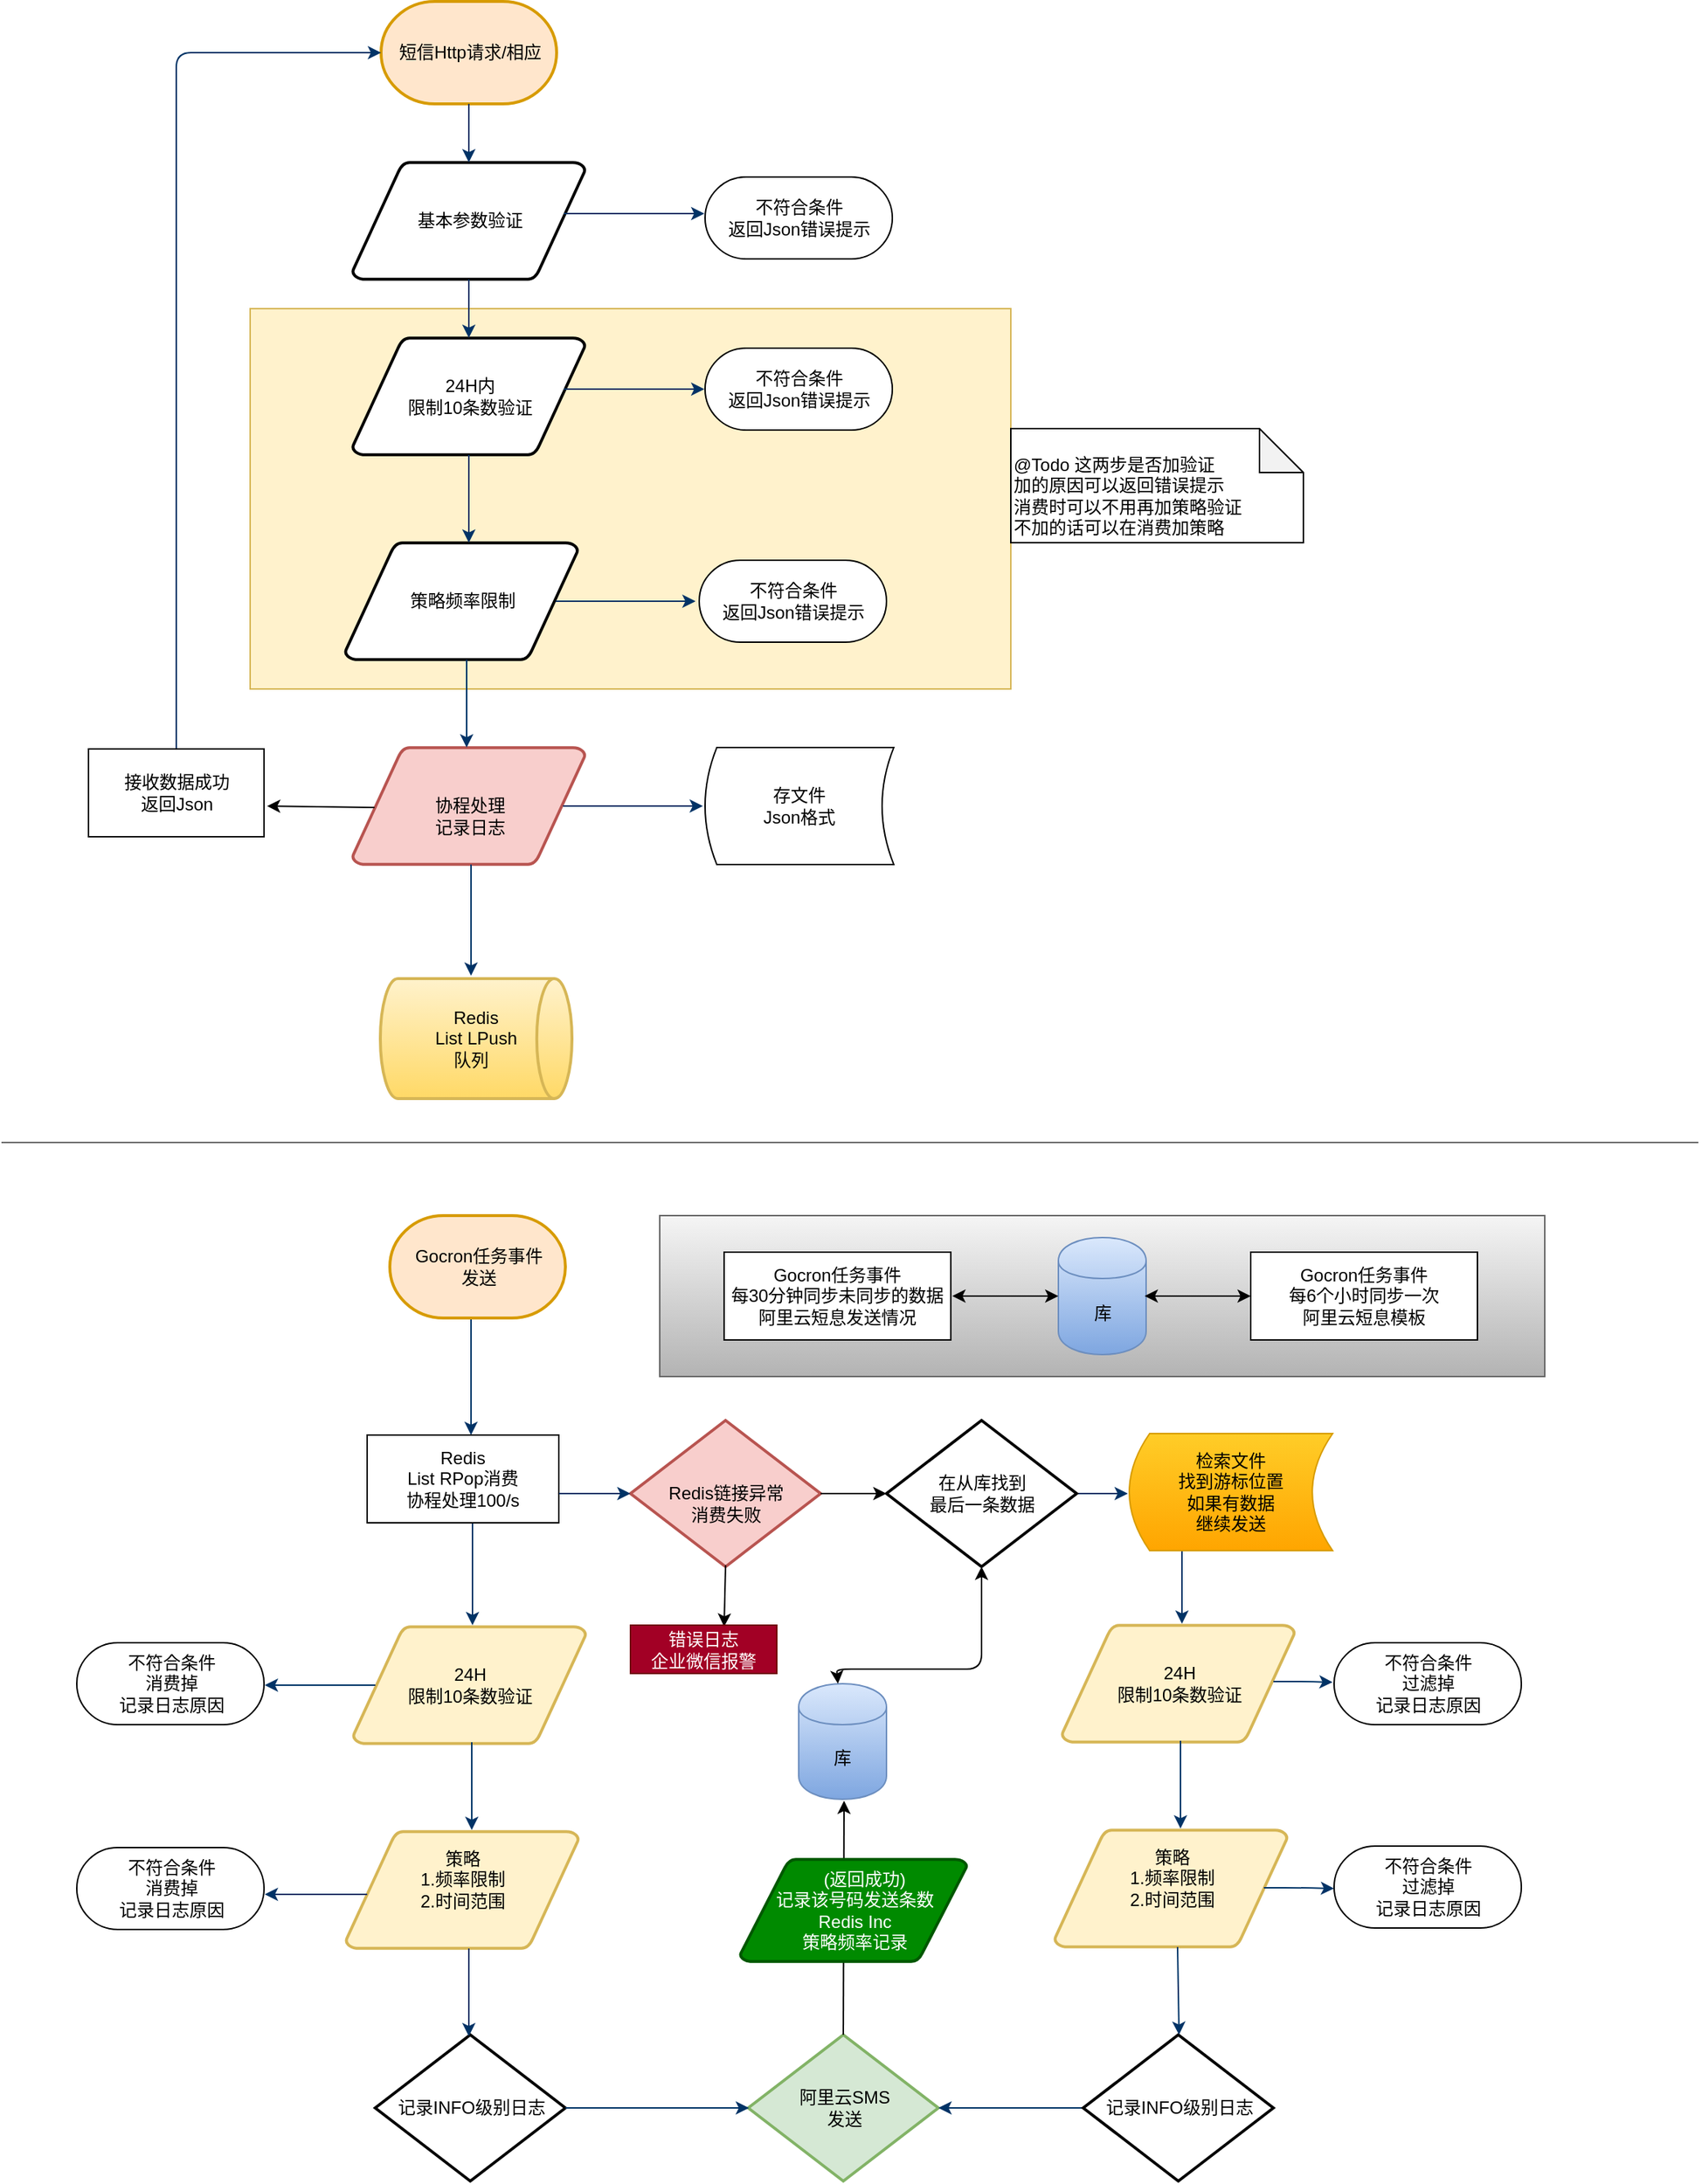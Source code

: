 <mxfile version="12.2.4" type="github" pages="1">
  <diagram id="6a731a19-8d31-9384-78a2-239565b7b9f0" name="Page-1">
    <mxGraphModel dx="1024" dy="539" grid="1" gridSize="10" guides="1" tooltips="1" connect="1" arrows="0" fold="1" page="1" pageScale="1" pageWidth="1169" pageHeight="827" background="#ffffff" math="0" shadow="0">
      <root>
        <mxCell id="0"/>
        <mxCell id="1" parent="0"/>
        <mxCell id="NsZce1ZorsWD20Aph8DO-130" value="" style="rounded=0;whiteSpace=wrap;html=1;gradientColor=#b3b3b3;fillColor=#f5f5f5;strokeColor=#666666;" vertex="1" parent="1">
          <mxGeometry x="450" y="880" width="605" height="110" as="geometry"/>
        </mxCell>
        <mxCell id="NsZce1ZorsWD20Aph8DO-59" value="" style="rounded=0;whiteSpace=wrap;html=1;fillColor=#fff2cc;strokeColor=#d6b656;" vertex="1" parent="1">
          <mxGeometry x="170" y="260" width="520" height="260" as="geometry"/>
        </mxCell>
        <mxCell id="2" value="短信Http请求/相应" style="shape=mxgraph.flowchart.terminator;strokeWidth=2;gradientDirection=north;fontStyle=0;html=1;fillColor=#ffe6cc;strokeColor=#d79b00;" parent="1" vertex="1">
          <mxGeometry x="259.5" y="50" width="120" height="70" as="geometry"/>
        </mxCell>
        <mxCell id="3" value="基本参数验证" style="shape=mxgraph.flowchart.data;strokeWidth=2;gradientColor=none;gradientDirection=north;fontStyle=0;html=1;" parent="1" vertex="1">
          <mxGeometry x="240" y="160" width="159" height="80" as="geometry"/>
        </mxCell>
        <mxCell id="4" value="策略频率限制" style="shape=mxgraph.flowchart.data;strokeWidth=2;gradientColor=none;gradientDirection=north;fontStyle=0;html=1;" parent="1" vertex="1">
          <mxGeometry x="235" y="420" width="159" height="80" as="geometry"/>
        </mxCell>
        <mxCell id="5" value="&lt;div&gt;24H内&lt;/div&gt;&lt;div&gt;限制10条数验证&lt;/div&gt;" style="shape=mxgraph.flowchart.data;strokeWidth=2;gradientColor=none;gradientDirection=north;fontStyle=0;html=1;" parent="1" vertex="1">
          <mxGeometry x="240" y="280" width="159" height="80" as="geometry"/>
        </mxCell>
        <mxCell id="7" style="fontStyle=1;strokeColor=#003366;strokeWidth=1;html=1;" parent="1" source="2" target="3" edge="1">
          <mxGeometry relative="1" as="geometry"/>
        </mxCell>
        <mxCell id="8" style="fontStyle=1;strokeColor=#003366;strokeWidth=1;html=1;" parent="1" source="3" target="5" edge="1">
          <mxGeometry relative="1" as="geometry"/>
        </mxCell>
        <mxCell id="9" style="entryX=0.5;entryY=0;entryPerimeter=0;fontStyle=1;strokeColor=#003366;strokeWidth=1;html=1;" parent="1" source="5" edge="1">
          <mxGeometry relative="1" as="geometry">
            <mxPoint x="319.5" y="420" as="targetPoint"/>
          </mxGeometry>
        </mxCell>
        <mxCell id="13" value="&lt;div&gt;&lt;br&gt;&lt;/div&gt;&lt;div&gt;协程处理&lt;/div&gt;记录日志" style="shape=mxgraph.flowchart.data;strokeWidth=2;gradientDirection=north;fontStyle=0;html=1;fillColor=#f8cecc;strokeColor=#b85450;" parent="1" vertex="1">
          <mxGeometry x="240" y="560" width="159" height="80" as="geometry"/>
        </mxCell>
        <mxCell id="16" value="" style="edgeStyle=elbowEdgeStyle;elbow=horizontal;exitX=0.905;exitY=0.5;exitPerimeter=0;fontStyle=1;strokeColor=#003366;strokeWidth=1;html=1;" parent="1" source="4" edge="1">
          <mxGeometry x="-5.5" y="-90" width="100" height="100" as="geometry">
            <mxPoint x="-5.5" y="10" as="sourcePoint"/>
            <mxPoint x="474.5" y="460" as="targetPoint"/>
          </mxGeometry>
        </mxCell>
        <mxCell id="17" value="" style="edgeStyle=elbowEdgeStyle;elbow=horizontal;fontStyle=1;strokeColor=#003366;strokeWidth=1;html=1;" parent="1" source="4" edge="1">
          <mxGeometry y="-10" width="100" height="100" as="geometry">
            <mxPoint y="90" as="sourcePoint"/>
            <mxPoint x="318" y="560" as="targetPoint"/>
          </mxGeometry>
        </mxCell>
        <mxCell id="19" value="" style="edgeStyle=elbowEdgeStyle;elbow=horizontal;exitX=0.905;exitY=0.5;exitPerimeter=0;fontStyle=1;strokeColor=#003366;strokeWidth=1;html=1;" parent="1" source="13" edge="1">
          <mxGeometry x="-0.5" y="-80" width="100" height="100" as="geometry">
            <mxPoint x="-0.5" y="20" as="sourcePoint"/>
            <mxPoint x="479.5" y="600" as="targetPoint"/>
          </mxGeometry>
        </mxCell>
        <mxCell id="21" value="" style="edgeStyle=elbowEdgeStyle;elbow=horizontal;entryX=0.5;entryY=0.195;entryPerimeter=0;fontStyle=1;strokeColor=#003366;strokeWidth=1;html=1;" parent="1" source="13" edge="1">
          <mxGeometry x="-0.5" y="-80" width="100" height="100" as="geometry">
            <mxPoint x="-0.5" y="20" as="sourcePoint"/>
            <mxPoint x="321" y="716" as="targetPoint"/>
          </mxGeometry>
        </mxCell>
        <mxCell id="25" value="" style="edgeStyle=elbowEdgeStyle;elbow=horizontal;exitX=0.5;exitY=0.9;exitPerimeter=0;fontStyle=1;strokeColor=#003366;strokeWidth=1;html=1;" parent="1" edge="1">
          <mxGeometry x="0.5" y="-50" width="100" height="100" as="geometry">
            <mxPoint x="321" y="951" as="sourcePoint"/>
            <mxPoint x="321" y="1030" as="targetPoint"/>
          </mxGeometry>
        </mxCell>
        <mxCell id="28" value="记录INFO级别日志" style="shape=mxgraph.flowchart.decision;strokeWidth=2;gradientColor=none;gradientDirection=north;fontStyle=0;html=1;" parent="1" vertex="1">
          <mxGeometry x="255.5" y="1440" width="130" height="100" as="geometry"/>
        </mxCell>
        <mxCell id="29" value="&lt;div&gt;阿里云SMS&lt;br&gt;&lt;/div&gt;&lt;div&gt;发送&lt;/div&gt;" style="shape=mxgraph.flowchart.decision;strokeWidth=2;gradientDirection=north;fontStyle=0;html=1;fillColor=#d5e8d4;strokeColor=#82b366;" parent="1" vertex="1">
          <mxGeometry x="510.5" y="1440" width="130" height="100" as="geometry"/>
        </mxCell>
        <mxCell id="30" value="" style="edgeStyle=elbowEdgeStyle;elbow=horizontal;fontStyle=1;strokeColor=#003366;strokeWidth=1;html=1;" parent="1" edge="1">
          <mxGeometry x="0.5" y="-90" width="100" height="100" as="geometry">
            <mxPoint x="322" y="1090" as="sourcePoint"/>
            <mxPoint x="322" y="1160" as="targetPoint"/>
          </mxGeometry>
        </mxCell>
        <mxCell id="31" value="" style="edgeStyle=elbowEdgeStyle;elbow=horizontal;exitX=1;exitY=0.5;exitPerimeter=0;entryX=0;entryY=0.5;entryPerimeter=0;fontStyle=1;strokeColor=#003366;strokeWidth=1;html=1;" parent="1" source="28" edge="1">
          <mxGeometry x="0.5" y="230" width="100" height="100" as="geometry">
            <mxPoint x="0.5" y="330" as="sourcePoint"/>
            <mxPoint x="511" y="1490" as="targetPoint"/>
          </mxGeometry>
        </mxCell>
        <mxCell id="33" value="" style="edgeStyle=elbowEdgeStyle;elbow=vertical;fontStyle=1;strokeColor=#003366;strokeWidth=1;html=1;entryX=1;entryY=0.5;entryDx=0;entryDy=0;entryPerimeter=0;exitX=0;exitY=0.5;exitDx=0;exitDy=0;exitPerimeter=0;" parent="1" source="NsZce1ZorsWD20Aph8DO-85" target="29" edge="1">
          <mxGeometry x="0.5" y="230" width="100" height="100" as="geometry">
            <mxPoint x="750" y="1600" as="sourcePoint"/>
            <mxPoint x="800" y="1500" as="targetPoint"/>
            <Array as="points">
              <mxPoint x="810" y="1490"/>
            </Array>
          </mxGeometry>
        </mxCell>
        <mxCell id="54" value="" style="edgeStyle=elbowEdgeStyle;elbow=horizontal;entryX=0;entryY=0.5;entryPerimeter=0;fontStyle=1;strokeColor=#003366;strokeWidth=1;html=1;entryDx=0;entryDy=0;" parent="1" target="2" edge="1">
          <mxGeometry x="-0.5" y="30" width="100" height="100" as="geometry">
            <mxPoint x="119.5" y="600" as="sourcePoint"/>
            <mxPoint x="99.5" y="30" as="targetPoint"/>
            <Array as="points">
              <mxPoint x="119.5" y="110"/>
              <mxPoint x="119.5" y="1000"/>
            </Array>
          </mxGeometry>
        </mxCell>
        <mxCell id="NsZce1ZorsWD20Aph8DO-56" value="" style="edgeStyle=elbowEdgeStyle;elbow=horizontal;exitX=0.905;exitY=0.5;exitPerimeter=0;fontStyle=1;strokeColor=#003366;strokeWidth=1;html=1;" edge="1" parent="1">
          <mxGeometry x="0.5" y="-235" width="100" height="100" as="geometry">
            <mxPoint x="384.5" y="315" as="sourcePoint"/>
            <mxPoint x="480.5" y="315" as="targetPoint"/>
          </mxGeometry>
        </mxCell>
        <mxCell id="NsZce1ZorsWD20Aph8DO-58" value="" style="edgeStyle=elbowEdgeStyle;elbow=horizontal;exitX=0.905;exitY=0.5;exitPerimeter=0;fontStyle=1;strokeColor=#003366;strokeWidth=1;html=1;" edge="1" parent="1">
          <mxGeometry x="0.5" y="-355" width="100" height="100" as="geometry">
            <mxPoint x="384.5" y="195" as="sourcePoint"/>
            <mxPoint x="480.5" y="195" as="targetPoint"/>
          </mxGeometry>
        </mxCell>
        <mxCell id="NsZce1ZorsWD20Aph8DO-60" value="&lt;div align=&quot;left&quot;&gt;&lt;br&gt;&lt;/div&gt;&lt;div align=&quot;left&quot;&gt;@Todo 这两步是否加验证&lt;/div&gt;&lt;div align=&quot;left&quot;&gt;加的原因可以返回错误提示&lt;/div&gt;&lt;div align=&quot;left&quot;&gt;消费时可以不用再加策略验证&lt;/div&gt;&lt;div align=&quot;left&quot;&gt;不加的话可以在消费加策略&lt;br&gt;&lt;/div&gt;" style="shape=note;whiteSpace=wrap;html=1;backgroundOutline=1;darkOpacity=0.05;align=left;" vertex="1" parent="1">
          <mxGeometry x="690" y="342" width="200" height="78" as="geometry"/>
        </mxCell>
        <mxCell id="NsZce1ZorsWD20Aph8DO-61" value="&lt;div&gt;存文件&lt;/div&gt;&lt;div&gt;Json格式&lt;br&gt;&lt;/div&gt;" style="shape=dataStorage;whiteSpace=wrap;html=1;size=0.062;" vertex="1" parent="1">
          <mxGeometry x="481" y="560" width="129" height="80" as="geometry"/>
        </mxCell>
        <mxCell id="NsZce1ZorsWD20Aph8DO-62" value="&lt;div&gt;策略&lt;/div&gt;&lt;div&gt;1.频率限制&lt;/div&gt;&lt;div&gt;2.时间范围&lt;br&gt;&lt;/div&gt;&lt;div&gt;&lt;br&gt;&lt;/div&gt;" style="shape=mxgraph.flowchart.data;strokeWidth=2;gradientDirection=north;fontStyle=0;html=1;fillColor=#fff2cc;strokeColor=#d6b656;" vertex="1" parent="1">
          <mxGeometry x="235.5" y="1301" width="159" height="80" as="geometry"/>
        </mxCell>
        <mxCell id="NsZce1ZorsWD20Aph8DO-63" value="&lt;div&gt;24H&lt;/div&gt;&lt;div&gt;限制10条数验证&lt;/div&gt;" style="shape=mxgraph.flowchart.data;strokeWidth=2;gradientDirection=north;fontStyle=0;html=1;fillColor=#fff2cc;strokeColor=#d6b656;" vertex="1" parent="1">
          <mxGeometry x="240.5" y="1161" width="159" height="80" as="geometry"/>
        </mxCell>
        <mxCell id="NsZce1ZorsWD20Aph8DO-65" value="" style="edgeStyle=elbowEdgeStyle;elbow=horizontal;fontStyle=1;strokeColor=#003366;strokeWidth=1;html=1;" edge="1" parent="1">
          <mxGeometry x="-64.5" y="795" width="100" height="100" as="geometry">
            <mxPoint x="250" y="1344" as="sourcePoint"/>
            <mxPoint x="180" y="1344" as="targetPoint"/>
          </mxGeometry>
        </mxCell>
        <mxCell id="NsZce1ZorsWD20Aph8DO-67" value="" style="edgeStyle=elbowEdgeStyle;elbow=horizontal;fontStyle=1;strokeColor=#003366;strokeWidth=1;html=1;exitX=0.095;exitY=0.5;exitDx=0;exitDy=0;exitPerimeter=0;" edge="1" parent="1" source="NsZce1ZorsWD20Aph8DO-63">
          <mxGeometry x="-58.5" y="650" width="100" height="100" as="geometry">
            <mxPoint x="380" y="1200" as="sourcePoint"/>
            <mxPoint x="180" y="1201" as="targetPoint"/>
          </mxGeometry>
        </mxCell>
        <mxCell id="NsZce1ZorsWD20Aph8DO-68" style="entryX=0.5;entryY=0;entryPerimeter=0;fontStyle=1;strokeColor=#003366;strokeWidth=1;html=1;" edge="1" parent="1">
          <mxGeometry relative="1" as="geometry">
            <mxPoint x="321.5" y="1240" as="sourcePoint"/>
            <mxPoint x="321.5" y="1300" as="targetPoint"/>
          </mxGeometry>
        </mxCell>
        <mxCell id="NsZce1ZorsWD20Aph8DO-69" style="entryX=0.5;entryY=0;entryPerimeter=0;fontStyle=1;strokeColor=#003366;strokeWidth=1;html=1;" edge="1" parent="1">
          <mxGeometry relative="1" as="geometry">
            <mxPoint x="319.5" y="1381" as="sourcePoint"/>
            <mxPoint x="319.5" y="1441" as="targetPoint"/>
          </mxGeometry>
        </mxCell>
        <mxCell id="NsZce1ZorsWD20Aph8DO-70" value="库" style="shape=cylinder;whiteSpace=wrap;html=1;boundedLbl=1;backgroundOutline=1;fillColor=#dae8fc;strokeColor=#6c8ebf;gradientColor=#7ea6e0;" vertex="1" parent="1">
          <mxGeometry x="545" y="1200" width="60" height="79" as="geometry"/>
        </mxCell>
        <mxCell id="NsZce1ZorsWD20Aph8DO-74" value="" style="edgeStyle=elbowEdgeStyle;elbow=horizontal;exitX=1;exitY=0.5;exitPerimeter=0;entryX=0;entryY=0.5;entryPerimeter=0;fontStyle=1;strokeColor=#003366;strokeWidth=1;html=1;" edge="1" parent="1" source="NsZce1ZorsWD20Aph8DO-73">
          <mxGeometry x="-4.5" y="-190" width="100" height="100" as="geometry">
            <mxPoint x="381" y="1070" as="sourcePoint"/>
            <mxPoint x="506" y="1070" as="targetPoint"/>
          </mxGeometry>
        </mxCell>
        <mxCell id="NsZce1ZorsWD20Aph8DO-76" value="" style="edgeStyle=elbowEdgeStyle;elbow=vertical;exitX=1;exitY=0.5;exitPerimeter=0;fontStyle=1;strokeColor=#003366;strokeWidth=1;html=1;" edge="1" parent="1" source="NsZce1ZorsWD20Aph8DO-110">
          <mxGeometry x="-4.5" y="-190" width="100" height="100" as="geometry">
            <mxPoint x="636" y="1070" as="sourcePoint"/>
            <mxPoint x="770" y="1070" as="targetPoint"/>
            <Array as="points">
              <mxPoint x="735.5" y="1070"/>
            </Array>
          </mxGeometry>
        </mxCell>
        <mxCell id="NsZce1ZorsWD20Aph8DO-79" value="&lt;div&gt;接收数据成功&lt;/div&gt;&lt;div&gt;返回Json&lt;br&gt;&lt;/div&gt;" style="rounded=0;whiteSpace=wrap;html=1;" vertex="1" parent="1">
          <mxGeometry x="59.5" y="561" width="120" height="60" as="geometry"/>
        </mxCell>
        <mxCell id="NsZce1ZorsWD20Aph8DO-80" value="" style="endArrow=classic;html=1;entryX=1.017;entryY=0.65;entryDx=0;entryDy=0;entryPerimeter=0;" edge="1" parent="1" target="NsZce1ZorsWD20Aph8DO-79">
          <mxGeometry width="50" height="50" relative="1" as="geometry">
            <mxPoint x="255" y="601" as="sourcePoint"/>
            <mxPoint x="305" y="551" as="targetPoint"/>
          </mxGeometry>
        </mxCell>
        <mxCell id="NsZce1ZorsWD20Aph8DO-85" value="记录INFO级别日志" style="shape=mxgraph.flowchart.decision;strokeWidth=2;gradientColor=none;gradientDirection=north;fontStyle=0;html=1;" vertex="1" parent="1">
          <mxGeometry x="739.5" y="1440" width="130" height="100" as="geometry"/>
        </mxCell>
        <mxCell id="NsZce1ZorsWD20Aph8DO-86" value="" style="edgeStyle=elbowEdgeStyle;elbow=horizontal;fontStyle=1;strokeColor=#003366;strokeWidth=1;html=1;" edge="1" parent="1">
          <mxGeometry x="485" y="-91" width="100" height="100" as="geometry">
            <mxPoint x="807" y="1100" as="sourcePoint"/>
            <mxPoint x="807" y="1159" as="targetPoint"/>
          </mxGeometry>
        </mxCell>
        <mxCell id="NsZce1ZorsWD20Aph8DO-87" value="&lt;div&gt;策略&lt;/div&gt;&lt;div&gt;1.频率限制&lt;/div&gt;&lt;div&gt;2.时间范围&lt;br&gt;&lt;/div&gt;&lt;div&gt;&lt;br&gt;&lt;/div&gt;" style="shape=mxgraph.flowchart.data;strokeWidth=2;gradientDirection=north;fontStyle=0;html=1;fillColor=#fff2cc;strokeColor=#d6b656;" vertex="1" parent="1">
          <mxGeometry x="720" y="1300" width="159" height="80" as="geometry"/>
        </mxCell>
        <mxCell id="NsZce1ZorsWD20Aph8DO-88" value="&lt;div&gt;24H&lt;/div&gt;&lt;div&gt;限制10条数验证&lt;/div&gt;" style="shape=mxgraph.flowchart.data;strokeWidth=2;gradientDirection=north;fontStyle=0;html=1;fillColor=#fff2cc;strokeColor=#d6b656;" vertex="1" parent="1">
          <mxGeometry x="725" y="1160" width="159" height="80" as="geometry"/>
        </mxCell>
        <mxCell id="NsZce1ZorsWD20Aph8DO-90" value="" style="edgeStyle=elbowEdgeStyle;elbow=horizontal;exitX=0.905;exitY=0.5;exitPerimeter=0;fontStyle=1;strokeColor=#003366;strokeWidth=1;html=1;" edge="1" parent="1">
          <mxGeometry x="478.5" y="789.5" width="100" height="100" as="geometry">
            <mxPoint x="863" y="1339.5" as="sourcePoint"/>
            <mxPoint x="911" y="1340" as="targetPoint"/>
          </mxGeometry>
        </mxCell>
        <mxCell id="NsZce1ZorsWD20Aph8DO-92" value="" style="edgeStyle=elbowEdgeStyle;elbow=horizontal;exitX=0.905;exitY=0.5;exitPerimeter=0;fontStyle=1;strokeColor=#003366;strokeWidth=1;html=1;" edge="1" parent="1">
          <mxGeometry x="485.5" y="648.5" width="100" height="100" as="geometry">
            <mxPoint x="869.5" y="1198.5" as="sourcePoint"/>
            <mxPoint x="910" y="1199" as="targetPoint"/>
          </mxGeometry>
        </mxCell>
        <mxCell id="NsZce1ZorsWD20Aph8DO-93" style="entryX=0.5;entryY=0;entryPerimeter=0;fontStyle=1;strokeColor=#003366;strokeWidth=1;html=1;" edge="1" parent="1">
          <mxGeometry relative="1" as="geometry">
            <mxPoint x="806" y="1239" as="sourcePoint"/>
            <mxPoint x="806" y="1299" as="targetPoint"/>
          </mxGeometry>
        </mxCell>
        <mxCell id="NsZce1ZorsWD20Aph8DO-94" style="fontStyle=1;strokeColor=#003366;strokeWidth=1;html=1;" edge="1" parent="1">
          <mxGeometry relative="1" as="geometry">
            <mxPoint x="804" y="1380" as="sourcePoint"/>
            <mxPoint x="805" y="1440" as="targetPoint"/>
          </mxGeometry>
        </mxCell>
        <mxCell id="NsZce1ZorsWD20Aph8DO-97" value="" style="endArrow=classic;html=1;exitX=0.5;exitY=0;exitDx=0;exitDy=0;exitPerimeter=0;" edge="1" parent="1" source="29">
          <mxGeometry width="50" height="50" relative="1" as="geometry">
            <mxPoint x="575.5" y="1540" as="sourcePoint"/>
            <mxPoint x="576" y="1280" as="targetPoint"/>
          </mxGeometry>
        </mxCell>
        <mxCell id="NsZce1ZorsWD20Aph8DO-98" value="&lt;div&gt;&amp;nbsp;&amp;nbsp;&amp;nbsp; (返回成功)&lt;/div&gt;&lt;div&gt;记录该号码发送条数&lt;/div&gt;&lt;div&gt;Redis Inc&lt;/div&gt;&lt;div&gt;策略频率记录&lt;br&gt;&lt;/div&gt;" style="shape=mxgraph.flowchart.data;strokeWidth=2;gradientDirection=north;fontStyle=0;html=1;fillColor=#008a00;strokeColor=#005700;fontColor=#ffffff;" vertex="1" parent="1">
          <mxGeometry x="505" y="1320" width="155" height="70" as="geometry"/>
        </mxCell>
        <mxCell id="NsZce1ZorsWD20Aph8DO-99" value="&lt;div&gt;&lt;br&gt;&lt;/div&gt;&lt;div&gt;&lt;br&gt;&lt;/div&gt;&lt;div&gt;Redis&lt;/div&gt;&lt;div&gt;List RPop消费&lt;br&gt;&lt;/div&gt;&lt;div&gt;&lt;div&gt;协程处理100/s&lt;/div&gt;&lt;div&gt;&lt;br&gt;&lt;br&gt;&lt;/div&gt;&lt;/div&gt;" style="rounded=0;whiteSpace=wrap;html=1;" vertex="1" parent="1">
          <mxGeometry x="250" y="1030" width="131" height="60" as="geometry"/>
        </mxCell>
        <mxCell id="NsZce1ZorsWD20Aph8DO-105" value="" style="endArrow=classic;startArrow=classic;html=1;entryX=0.5;entryY=1;entryDx=0;entryDy=0;entryPerimeter=0;" edge="1" parent="1" source="NsZce1ZorsWD20Aph8DO-70" target="NsZce1ZorsWD20Aph8DO-110">
          <mxGeometry width="50" height="50" relative="1" as="geometry">
            <mxPoint x="571" y="1197" as="sourcePoint"/>
            <mxPoint x="621" y="1147" as="targetPoint"/>
            <Array as="points">
              <mxPoint x="571" y="1190"/>
              <mxPoint x="670" y="1190"/>
            </Array>
          </mxGeometry>
        </mxCell>
        <mxCell id="NsZce1ZorsWD20Aph8DO-109" value="&lt;div&gt;&lt;br&gt;&lt;/div&gt;&lt;div&gt;&lt;br&gt;&lt;/div&gt;&lt;div&gt;&lt;br&gt;&lt;/div&gt;&lt;div&gt;检索文件&lt;/div&gt;&lt;div&gt;找到游标位置&lt;/div&gt;&lt;div&gt;如果有数据&lt;/div&gt;&lt;div&gt;继续发送&lt;/div&gt;&lt;div&gt;&lt;br&gt;&lt;br&gt;&lt;br&gt;&lt;/div&gt;" style="shape=dataStorage;whiteSpace=wrap;html=1;gradientColor=#ffa500;fillColor=#ffcd28;strokeColor=#d79b00;" vertex="1" parent="1">
          <mxGeometry x="771" y="1029" width="139" height="80" as="geometry"/>
        </mxCell>
        <mxCell id="NsZce1ZorsWD20Aph8DO-73" value="&lt;div&gt;&lt;br&gt;&lt;/div&gt;&lt;div&gt;&lt;br&gt;&lt;/div&gt;&lt;div&gt;Redis链接异常&lt;br&gt;&lt;/div&gt;&lt;div&gt;消费失败&lt;/div&gt;&lt;div&gt;&lt;br&gt;&lt;/div&gt;" style="shape=mxgraph.flowchart.decision;strokeWidth=2;gradientDirection=north;fontStyle=0;html=1;fillColor=#f8cecc;strokeColor=#b85450;" vertex="1" parent="1">
          <mxGeometry x="430" y="1020" width="130" height="100" as="geometry"/>
        </mxCell>
        <mxCell id="NsZce1ZorsWD20Aph8DO-111" value="" style="edgeStyle=elbowEdgeStyle;elbow=horizontal;exitX=1;exitY=0.5;exitPerimeter=0;entryX=0;entryY=0.5;entryPerimeter=0;fontStyle=1;strokeColor=#003366;strokeWidth=1;html=1;" edge="1" parent="1" target="NsZce1ZorsWD20Aph8DO-73">
          <mxGeometry x="-4.5" y="-190" width="100" height="100" as="geometry">
            <mxPoint x="381" y="1070" as="sourcePoint"/>
            <mxPoint x="506" y="1070" as="targetPoint"/>
          </mxGeometry>
        </mxCell>
        <mxCell id="NsZce1ZorsWD20Aph8DO-110" value="&lt;div&gt;在从库找到&lt;/div&gt;&lt;div&gt;最后一条数据&lt;/div&gt;" style="shape=mxgraph.flowchart.decision;strokeWidth=2;gradientColor=none;gradientDirection=north;fontStyle=0;html=1;" vertex="1" parent="1">
          <mxGeometry x="605" y="1020" width="130" height="100" as="geometry"/>
        </mxCell>
        <mxCell id="NsZce1ZorsWD20Aph8DO-112" value="" style="edgeStyle=elbowEdgeStyle;elbow=vertical;exitX=1;exitY=0.5;exitPerimeter=0;fontStyle=1;strokeColor=#003366;strokeWidth=1;html=1;" edge="1" parent="1" target="NsZce1ZorsWD20Aph8DO-110">
          <mxGeometry x="-4.5" y="-190" width="100" height="100" as="geometry">
            <mxPoint x="636" y="1070" as="sourcePoint"/>
            <mxPoint x="770" y="1070" as="targetPoint"/>
            <Array as="points"/>
          </mxGeometry>
        </mxCell>
        <mxCell id="NsZce1ZorsWD20Aph8DO-113" value="" style="endArrow=classic;html=1;entryX=0;entryY=0.5;entryDx=0;entryDy=0;entryPerimeter=0;exitX=1;exitY=0.5;exitDx=0;exitDy=0;exitPerimeter=0;" edge="1" parent="1" source="NsZce1ZorsWD20Aph8DO-73" target="NsZce1ZorsWD20Aph8DO-110">
          <mxGeometry width="50" height="50" relative="1" as="geometry">
            <mxPoint x="570" y="1070" as="sourcePoint"/>
            <mxPoint x="605.5" y="1024" as="targetPoint"/>
          </mxGeometry>
        </mxCell>
        <mxCell id="NsZce1ZorsWD20Aph8DO-115" value="" style="endArrow=classic;html=1;entryX=0.64;entryY=0.03;entryDx=0;entryDy=0;entryPerimeter=0;" edge="1" parent="1" target="NsZce1ZorsWD20Aph8DO-116">
          <mxGeometry width="50" height="50" relative="1" as="geometry">
            <mxPoint x="495" y="1119" as="sourcePoint"/>
            <mxPoint x="497" y="1155" as="targetPoint"/>
          </mxGeometry>
        </mxCell>
        <mxCell id="NsZce1ZorsWD20Aph8DO-116" value="&lt;div&gt;错误日志&lt;/div&gt;&lt;div&gt;企业微信报警&lt;br&gt;&lt;/div&gt;" style="rounded=0;whiteSpace=wrap;html=1;fillColor=#a20025;strokeColor=#6F0000;fontColor=#ffffff;" vertex="1" parent="1">
          <mxGeometry x="430" y="1160" width="100" height="33" as="geometry"/>
        </mxCell>
        <mxCell id="NsZce1ZorsWD20Aph8DO-120" value="&lt;div&gt;&lt;br&gt;&lt;/div&gt;&lt;div&gt;&lt;br&gt;&lt;/div&gt;&lt;div&gt;Gocron任务事件&lt;/div&gt;&lt;div&gt;发送&lt;/div&gt;&lt;div&gt;&lt;br&gt;&lt;br&gt;&lt;/div&gt;" style="shape=mxgraph.flowchart.terminator;strokeWidth=2;gradientDirection=north;fontStyle=0;html=1;fillColor=#ffe6cc;strokeColor=#d79b00;" vertex="1" parent="1">
          <mxGeometry x="265.5" y="880" width="120" height="70" as="geometry"/>
        </mxCell>
        <mxCell id="NsZce1ZorsWD20Aph8DO-127" value="库" style="shape=cylinder;whiteSpace=wrap;html=1;boundedLbl=1;backgroundOutline=1;gradientColor=#7ea6e0;fillColor=#dae8fc;strokeColor=#6c8ebf;" vertex="1" parent="1">
          <mxGeometry x="722.5" y="895" width="60" height="80" as="geometry"/>
        </mxCell>
        <mxCell id="NsZce1ZorsWD20Aph8DO-128" value="&lt;div&gt;Gocron任务事件&lt;/div&gt;&lt;div&gt;每30分钟同步未同步的数据&lt;/div&gt;&lt;div&gt;阿里云短息发送情况&lt;br&gt;&lt;/div&gt;" style="rounded=0;whiteSpace=wrap;html=1;" vertex="1" parent="1">
          <mxGeometry x="494" y="905" width="155" height="60" as="geometry"/>
        </mxCell>
        <mxCell id="NsZce1ZorsWD20Aph8DO-129" value="&lt;div&gt;Gocron任务事件&lt;/div&gt;&lt;div&gt;每6个小时同步一次&lt;/div&gt;&lt;div&gt;阿里云短息模板&lt;br&gt;&lt;/div&gt;" style="rounded=0;whiteSpace=wrap;html=1;" vertex="1" parent="1">
          <mxGeometry x="854" y="905" width="155" height="60" as="geometry"/>
        </mxCell>
        <mxCell id="NsZce1ZorsWD20Aph8DO-133" value="" style="endArrow=classic;startArrow=classic;html=1;entryX=0;entryY=0.5;entryDx=0;entryDy=0;" edge="1" parent="1" target="NsZce1ZorsWD20Aph8DO-127">
          <mxGeometry width="50" height="50" relative="1" as="geometry">
            <mxPoint x="650" y="935" as="sourcePoint"/>
            <mxPoint x="710" y="920" as="targetPoint"/>
          </mxGeometry>
        </mxCell>
        <mxCell id="NsZce1ZorsWD20Aph8DO-134" value="" style="endArrow=classic;startArrow=classic;html=1;entryX=0;entryY=0.5;entryDx=0;entryDy=0;" edge="1" parent="1">
          <mxGeometry width="50" height="50" relative="1" as="geometry">
            <mxPoint x="781.5" y="935" as="sourcePoint"/>
            <mxPoint x="854" y="935" as="targetPoint"/>
          </mxGeometry>
        </mxCell>
        <mxCell id="NsZce1ZorsWD20Aph8DO-135" value="&lt;div&gt;Redis&lt;/div&gt;&lt;div&gt;List LPush &lt;br&gt;&lt;/div&gt;&lt;div&gt;队列&amp;nbsp;&amp;nbsp; &lt;br&gt;&lt;/div&gt;" style="strokeWidth=2;html=1;shape=mxgraph.flowchart.direct_data;whiteSpace=wrap;gradientColor=#ffd966;fillColor=#fff2cc;strokeColor=#d6b656;" vertex="1" parent="1">
          <mxGeometry x="259" y="718" width="131" height="82" as="geometry"/>
        </mxCell>
        <mxCell id="NsZce1ZorsWD20Aph8DO-137" value="&lt;div&gt;不符合条件&lt;/div&gt;&lt;div&gt;返回Json错误提示&lt;br&gt;&lt;/div&gt;" style="html=1;dashed=0;whitespace=wrap;shape=mxgraph.dfd.start" vertex="1" parent="1">
          <mxGeometry x="481" y="170" width="128" height="56" as="geometry"/>
        </mxCell>
        <mxCell id="NsZce1ZorsWD20Aph8DO-139" value="&lt;div&gt;不符合条件&lt;/div&gt;&lt;div&gt;返回Json错误提示&lt;br&gt;&lt;/div&gt;" style="html=1;dashed=0;whitespace=wrap;shape=mxgraph.dfd.start" vertex="1" parent="1">
          <mxGeometry x="481" y="287" width="128" height="56" as="geometry"/>
        </mxCell>
        <mxCell id="NsZce1ZorsWD20Aph8DO-140" value="&lt;div&gt;不符合条件&lt;/div&gt;&lt;div&gt;返回Json错误提示&lt;br&gt;&lt;/div&gt;" style="html=1;dashed=0;whitespace=wrap;shape=mxgraph.dfd.start" vertex="1" parent="1">
          <mxGeometry x="477" y="432" width="128" height="56" as="geometry"/>
        </mxCell>
        <mxCell id="NsZce1ZorsWD20Aph8DO-141" value="&lt;div&gt;不符合条件&lt;/div&gt;&lt;div&gt;过滤掉&lt;/div&gt;&lt;div&gt;记录日志原因&lt;br&gt;&lt;/div&gt;" style="html=1;dashed=0;whitespace=wrap;shape=mxgraph.dfd.start" vertex="1" parent="1">
          <mxGeometry x="911" y="1172" width="128" height="56" as="geometry"/>
        </mxCell>
        <mxCell id="NsZce1ZorsWD20Aph8DO-146" value="&lt;div&gt;不符合条件&lt;/div&gt;&lt;div&gt;过滤掉&lt;/div&gt;&lt;div&gt;记录日志原因&lt;br&gt;&lt;/div&gt;" style="html=1;dashed=0;whitespace=wrap;shape=mxgraph.dfd.start" vertex="1" parent="1">
          <mxGeometry x="911" y="1311" width="128" height="56" as="geometry"/>
        </mxCell>
        <mxCell id="NsZce1ZorsWD20Aph8DO-147" value="&lt;div&gt;不符合条件&lt;/div&gt;&lt;div&gt;消费掉&lt;/div&gt;&lt;div&gt;记录日志原因&lt;/div&gt;" style="html=1;dashed=0;whitespace=wrap;shape=mxgraph.dfd.start" vertex="1" parent="1">
          <mxGeometry x="51.5" y="1312" width="128" height="56" as="geometry"/>
        </mxCell>
        <mxCell id="NsZce1ZorsWD20Aph8DO-148" value="&lt;div&gt;不符合条件&lt;/div&gt;&lt;div&gt;消费掉&lt;/div&gt;&lt;div&gt;记录日志原因&lt;/div&gt;" style="html=1;dashed=0;whitespace=wrap;shape=mxgraph.dfd.start" vertex="1" parent="1">
          <mxGeometry x="51.5" y="1172" width="128" height="56" as="geometry"/>
        </mxCell>
        <mxCell id="NsZce1ZorsWD20Aph8DO-149" value="" style="endArrow=none;html=1;gradientColor=#b3b3b3;fillColor=#f5f5f5;strokeColor=#666666;" edge="1" parent="1">
          <mxGeometry width="50" height="50" relative="1" as="geometry">
            <mxPoint y="830" as="sourcePoint"/>
            <mxPoint x="1160" y="830" as="targetPoint"/>
          </mxGeometry>
        </mxCell>
      </root>
    </mxGraphModel>
  </diagram>
</mxfile>
